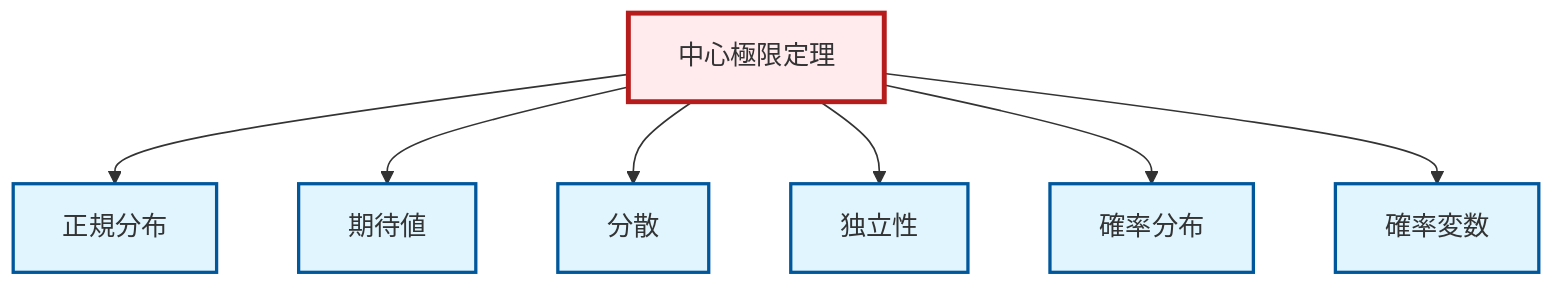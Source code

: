 graph TD
    classDef definition fill:#e1f5fe,stroke:#01579b,stroke-width:2px
    classDef theorem fill:#f3e5f5,stroke:#4a148c,stroke-width:2px
    classDef axiom fill:#fff3e0,stroke:#e65100,stroke-width:2px
    classDef example fill:#e8f5e9,stroke:#1b5e20,stroke-width:2px
    classDef current fill:#ffebee,stroke:#b71c1c,stroke-width:3px
    def-independence["独立性"]:::definition
    def-expectation["期待値"]:::definition
    def-normal-distribution["正規分布"]:::definition
    def-probability-distribution["確率分布"]:::definition
    def-random-variable["確率変数"]:::definition
    thm-central-limit["中心極限定理"]:::theorem
    def-variance["分散"]:::definition
    thm-central-limit --> def-normal-distribution
    thm-central-limit --> def-expectation
    thm-central-limit --> def-variance
    thm-central-limit --> def-independence
    thm-central-limit --> def-probability-distribution
    thm-central-limit --> def-random-variable
    class thm-central-limit current